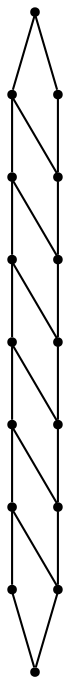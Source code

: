 graph {
  node [shape=point,comment="{\"directed\":false,\"doi\":\"10.1007/978-3-662-45803-7_39\",\"figure\":\"1\"}"]

  v0 [pos="1395.7938586330608,721.2435186491706"]
  v1 [pos="1378.0852196619692,773.3083406328997"]
  v2 [pos="1383.747642420219,718.3463919601533"]
  v3 [pos="1359.1340008973018,792.2559461154544"]
  v4 [pos="1345.1448301664773,705.4770020359374"]
  v5 [pos="1302.272200711156,830.1590449189057"]
  v6 [pos="1299.7662996487004,690.356524827536"]
  v7 [pos="1245.4104005250103,849.1063959550625"]
  v8 [pos="1219.8127477840985,663.7093713378086"]
  v9 [pos="1169.5973815741972,811.2073682939811"]
  v10 [pos="1156.8757313066399,642.7358636334063"]
  v11 [pos="1112.7355813880515,773.3083406328997"]
  v12 [pos="1122.659422959107,631.3341205335582"]
  v13 [pos="1093.7802906773122,716.4578907932914"]
  v14 [pos="1105.1551447815104,625.4976290534353"]
  v15 [pos="1093.7802906773122,659.6071865072854"]

  v0 -- v1 [id="-1",pos="1395.7938586330608,721.2435186491706 1378.0852196619692,773.3083406328997 1378.0852196619692,773.3083406328997 1378.0852196619692,773.3083406328997"]
  v13 -- v11 [id="-2",pos="1093.7802906773122,716.4578907932914 1112.7355813880515,773.3083406328997 1112.7355813880515,773.3083406328997 1112.7355813880515,773.3083406328997"]
  v15 -- v13 [id="-3",pos="1093.7802906773122,659.6071865072854 1093.7802906773122,716.4578907932914 1093.7802906773122,716.4578907932914 1093.7802906773122,716.4578907932914"]
  v14 -- v12 [id="-5",pos="1105.1551447815104,625.4976290534353 1122.659422959107,631.3341205335582 1122.659422959107,631.3341205335582 1122.659422959107,631.3341205335582"]
  v12 -- v10 [id="-6",pos="1122.659422959107,631.3341205335582 1156.8757313066399,642.7358636334063 1156.8757313066399,642.7358636334063 1156.8757313066399,642.7358636334063"]
  v10 -- v8 [id="-7",pos="1156.8757313066399,642.7358636334063 1219.8127477840985,663.7093713378086 1219.8127477840985,663.7093713378086 1219.8127477840985,663.7093713378086"]
  v8 -- v6 [id="-8",pos="1219.8127477840985,663.7093713378086 1299.7662996487004,690.356524827536 1299.7662996487004,690.356524827536 1299.7662996487004,690.356524827536"]
  v6 -- v4 [id="-9",pos="1299.7662996487004,690.356524827536 1345.1448301664773,705.4770020359374 1345.1448301664773,705.4770020359374 1345.1448301664773,705.4770020359374"]
  v4 -- v2 [id="-10",pos="1345.1448301664773,705.4770020359374 1383.747642420219,718.3463919601533 1383.747642420219,718.3463919601533 1383.747642420219,718.3463919601533"]
  v2 -- v0 [id="-11",pos="1383.747642420219,718.3463919601533 1395.7938586330608,721.2435186491706 1395.7938586330608,721.2435186491706 1395.7938586330608,721.2435186491706"]
  v14 -- v15 [id="-13",pos="1105.1551447815104,625.4976290534353 1093.7802906773122,659.6071865072854 1093.7802906773122,659.6071865072854 1093.7802906773122,659.6071865072854"]
  v11 -- v9 [id="-14",pos="1112.7355813880515,773.3083406328997 1169.5973815741972,811.2073682939811 1169.5973815741972,811.2073682939811 1169.5973815741972,811.2073682939811"]
  v12 -- v13 [id="-15",pos="1122.659422959107,631.3341205335582 1093.7802906773122,716.4578907932914 1093.7802906773122,716.4578907932914 1093.7802906773122,716.4578907932914"]
  v10 -- v11 [id="-16",pos="1156.8757313066399,642.7358636334063 1112.7355813880515,773.3083406328997 1112.7355813880515,773.3083406328997 1112.7355813880515,773.3083406328997"]
  v9 -- v7 [id="-17",pos="1169.5973815741972,811.2073682939811 1245.4104005250103,849.1063959550625 1245.4104005250103,849.1063959550625 1245.4104005250103,849.1063959550625"]
  v8 -- v9 [id="-18",pos="1219.8127477840985,663.7093713378086 1169.5973815741972,811.2073682939811 1169.5973815741972,811.2073682939811 1169.5973815741972,811.2073682939811"]
  v7 -- v5 [id="-19",pos="1245.4104005250103,849.1063959550625 1302.272200711156,830.1590449189057 1302.272200711156,830.1590449189057 1302.272200711156,830.1590449189057"]
  v6 -- v7 [id="-20",pos="1299.7662996487004,690.356524827536 1245.4104005250103,849.1063959550625 1245.4104005250103,849.1063959550625 1245.4104005250103,849.1063959550625"]
  v5 -- v3 [id="-21",pos="1302.272200711156,830.1590449189057 1359.1340008973018,792.2559461154544 1359.1340008973018,792.2559461154544 1359.1340008973018,792.2559461154544"]
  v4 -- v5 [id="-22",pos="1345.1448301664773,705.4770020359374 1302.272200711156,830.1590449189057 1302.272200711156,830.1590449189057 1302.272200711156,830.1590449189057"]
  v3 -- v1 [id="-23",pos="1359.1340008973018,792.2559461154544 1378.0852196619692,773.3083406328997 1378.0852196619692,773.3083406328997 1378.0852196619692,773.3083406328997"]
  v2 -- v3 [id="-24",pos="1383.747642420219,718.3463919601533 1359.1340008973018,792.2559461154544 1359.1340008973018,792.2559461154544 1359.1340008973018,792.2559461154544"]
}
